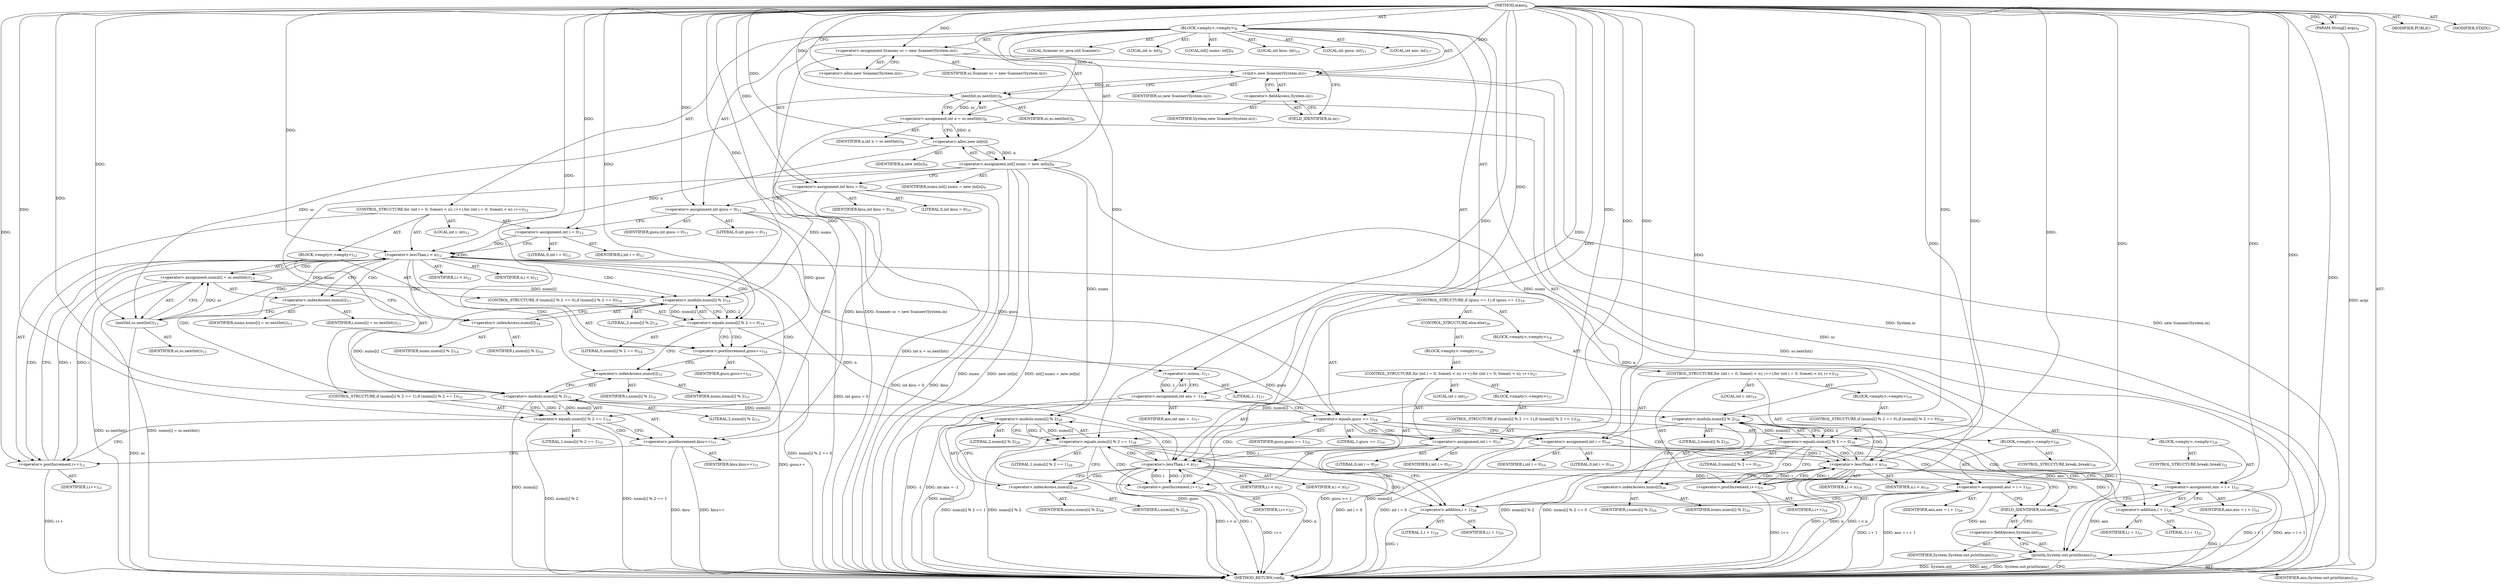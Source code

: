 digraph "main" {  
"19" [label = <(METHOD,main)<SUB>6</SUB>> ]
"20" [label = <(PARAM,String[] args)<SUB>6</SUB>> ]
"21" [label = <(BLOCK,&lt;empty&gt;,&lt;empty&gt;)<SUB>6</SUB>> ]
"4" [label = <(LOCAL,Scanner sc: java.util.Scanner)<SUB>7</SUB>> ]
"22" [label = <(&lt;operator&gt;.assignment,Scanner sc = new Scanner(System.in))<SUB>7</SUB>> ]
"23" [label = <(IDENTIFIER,sc,Scanner sc = new Scanner(System.in))<SUB>7</SUB>> ]
"24" [label = <(&lt;operator&gt;.alloc,new Scanner(System.in))<SUB>7</SUB>> ]
"25" [label = <(&lt;init&gt;,new Scanner(System.in))<SUB>7</SUB>> ]
"3" [label = <(IDENTIFIER,sc,new Scanner(System.in))<SUB>7</SUB>> ]
"26" [label = <(&lt;operator&gt;.fieldAccess,System.in)<SUB>7</SUB>> ]
"27" [label = <(IDENTIFIER,System,new Scanner(System.in))<SUB>7</SUB>> ]
"28" [label = <(FIELD_IDENTIFIER,in,in)<SUB>7</SUB>> ]
"29" [label = <(LOCAL,int n: int)<SUB>8</SUB>> ]
"30" [label = <(&lt;operator&gt;.assignment,int n = sc.nextInt())<SUB>8</SUB>> ]
"31" [label = <(IDENTIFIER,n,int n = sc.nextInt())<SUB>8</SUB>> ]
"32" [label = <(nextInt,sc.nextInt())<SUB>8</SUB>> ]
"33" [label = <(IDENTIFIER,sc,sc.nextInt())<SUB>8</SUB>> ]
"34" [label = <(LOCAL,int[] nums: int[])<SUB>9</SUB>> ]
"35" [label = <(&lt;operator&gt;.assignment,int[] nums = new int[n])<SUB>9</SUB>> ]
"36" [label = <(IDENTIFIER,nums,int[] nums = new int[n])<SUB>9</SUB>> ]
"37" [label = <(&lt;operator&gt;.alloc,new int[n])> ]
"38" [label = <(IDENTIFIER,n,new int[n])<SUB>9</SUB>> ]
"39" [label = <(LOCAL,int kisu: int)<SUB>10</SUB>> ]
"40" [label = <(&lt;operator&gt;.assignment,int kisu = 0)<SUB>10</SUB>> ]
"41" [label = <(IDENTIFIER,kisu,int kisu = 0)<SUB>10</SUB>> ]
"42" [label = <(LITERAL,0,int kisu = 0)<SUB>10</SUB>> ]
"43" [label = <(LOCAL,int gusu: int)<SUB>11</SUB>> ]
"44" [label = <(&lt;operator&gt;.assignment,int gusu = 0)<SUB>11</SUB>> ]
"45" [label = <(IDENTIFIER,gusu,int gusu = 0)<SUB>11</SUB>> ]
"46" [label = <(LITERAL,0,int gusu = 0)<SUB>11</SUB>> ]
"47" [label = <(CONTROL_STRUCTURE,for (int i = 0; Some(i &lt; n); i++),for (int i = 0; Some(i &lt; n); i++))<SUB>12</SUB>> ]
"48" [label = <(LOCAL,int i: int)<SUB>12</SUB>> ]
"49" [label = <(&lt;operator&gt;.assignment,int i = 0)<SUB>12</SUB>> ]
"50" [label = <(IDENTIFIER,i,int i = 0)<SUB>12</SUB>> ]
"51" [label = <(LITERAL,0,int i = 0)<SUB>12</SUB>> ]
"52" [label = <(&lt;operator&gt;.lessThan,i &lt; n)<SUB>12</SUB>> ]
"53" [label = <(IDENTIFIER,i,i &lt; n)<SUB>12</SUB>> ]
"54" [label = <(IDENTIFIER,n,i &lt; n)<SUB>12</SUB>> ]
"55" [label = <(&lt;operator&gt;.postIncrement,i++)<SUB>12</SUB>> ]
"56" [label = <(IDENTIFIER,i,i++)<SUB>12</SUB>> ]
"57" [label = <(BLOCK,&lt;empty&gt;,&lt;empty&gt;)<SUB>12</SUB>> ]
"58" [label = <(&lt;operator&gt;.assignment,nums[i] = sc.nextInt())<SUB>13</SUB>> ]
"59" [label = <(&lt;operator&gt;.indexAccess,nums[i])<SUB>13</SUB>> ]
"60" [label = <(IDENTIFIER,nums,nums[i] = sc.nextInt())<SUB>13</SUB>> ]
"61" [label = <(IDENTIFIER,i,nums[i] = sc.nextInt())<SUB>13</SUB>> ]
"62" [label = <(nextInt,sc.nextInt())<SUB>13</SUB>> ]
"63" [label = <(IDENTIFIER,sc,sc.nextInt())<SUB>13</SUB>> ]
"64" [label = <(CONTROL_STRUCTURE,if (nums[i] % 2 == 0),if (nums[i] % 2 == 0))<SUB>14</SUB>> ]
"65" [label = <(&lt;operator&gt;.equals,nums[i] % 2 == 0)<SUB>14</SUB>> ]
"66" [label = <(&lt;operator&gt;.modulo,nums[i] % 2)<SUB>14</SUB>> ]
"67" [label = <(&lt;operator&gt;.indexAccess,nums[i])<SUB>14</SUB>> ]
"68" [label = <(IDENTIFIER,nums,nums[i] % 2)<SUB>14</SUB>> ]
"69" [label = <(IDENTIFIER,i,nums[i] % 2)<SUB>14</SUB>> ]
"70" [label = <(LITERAL,2,nums[i] % 2)<SUB>14</SUB>> ]
"71" [label = <(LITERAL,0,nums[i] % 2 == 0)<SUB>14</SUB>> ]
"72" [label = <(&lt;operator&gt;.postIncrement,gusu++)<SUB>14</SUB>> ]
"73" [label = <(IDENTIFIER,gusu,gusu++)<SUB>14</SUB>> ]
"74" [label = <(CONTROL_STRUCTURE,if (nums[i] % 2 == 1),if (nums[i] % 2 == 1))<SUB>15</SUB>> ]
"75" [label = <(&lt;operator&gt;.equals,nums[i] % 2 == 1)<SUB>15</SUB>> ]
"76" [label = <(&lt;operator&gt;.modulo,nums[i] % 2)<SUB>15</SUB>> ]
"77" [label = <(&lt;operator&gt;.indexAccess,nums[i])<SUB>15</SUB>> ]
"78" [label = <(IDENTIFIER,nums,nums[i] % 2)<SUB>15</SUB>> ]
"79" [label = <(IDENTIFIER,i,nums[i] % 2)<SUB>15</SUB>> ]
"80" [label = <(LITERAL,2,nums[i] % 2)<SUB>15</SUB>> ]
"81" [label = <(LITERAL,1,nums[i] % 2 == 1)<SUB>15</SUB>> ]
"82" [label = <(&lt;operator&gt;.postIncrement,kisu++)<SUB>15</SUB>> ]
"83" [label = <(IDENTIFIER,kisu,kisu++)<SUB>15</SUB>> ]
"84" [label = <(LOCAL,int ans: int)<SUB>17</SUB>> ]
"85" [label = <(&lt;operator&gt;.assignment,int ans = -1)<SUB>17</SUB>> ]
"86" [label = <(IDENTIFIER,ans,int ans = -1)<SUB>17</SUB>> ]
"87" [label = <(&lt;operator&gt;.minus,-1)<SUB>17</SUB>> ]
"88" [label = <(LITERAL,1,-1)<SUB>17</SUB>> ]
"89" [label = <(CONTROL_STRUCTURE,if (gusu == 1),if (gusu == 1))<SUB>18</SUB>> ]
"90" [label = <(&lt;operator&gt;.equals,gusu == 1)<SUB>18</SUB>> ]
"91" [label = <(IDENTIFIER,gusu,gusu == 1)<SUB>18</SUB>> ]
"92" [label = <(LITERAL,1,gusu == 1)<SUB>18</SUB>> ]
"93" [label = <(BLOCK,&lt;empty&gt;,&lt;empty&gt;)<SUB>18</SUB>> ]
"94" [label = <(CONTROL_STRUCTURE,for (int i = 0; Some(i &lt; n); i++),for (int i = 0; Some(i &lt; n); i++))<SUB>19</SUB>> ]
"95" [label = <(LOCAL,int i: int)<SUB>19</SUB>> ]
"96" [label = <(&lt;operator&gt;.assignment,int i = 0)<SUB>19</SUB>> ]
"97" [label = <(IDENTIFIER,i,int i = 0)<SUB>19</SUB>> ]
"98" [label = <(LITERAL,0,int i = 0)<SUB>19</SUB>> ]
"99" [label = <(&lt;operator&gt;.lessThan,i &lt; n)<SUB>19</SUB>> ]
"100" [label = <(IDENTIFIER,i,i &lt; n)<SUB>19</SUB>> ]
"101" [label = <(IDENTIFIER,n,i &lt; n)<SUB>19</SUB>> ]
"102" [label = <(&lt;operator&gt;.postIncrement,i++)<SUB>19</SUB>> ]
"103" [label = <(IDENTIFIER,i,i++)<SUB>19</SUB>> ]
"104" [label = <(BLOCK,&lt;empty&gt;,&lt;empty&gt;)<SUB>19</SUB>> ]
"105" [label = <(CONTROL_STRUCTURE,if (nums[i] % 2 == 0),if (nums[i] % 2 == 0))<SUB>20</SUB>> ]
"106" [label = <(&lt;operator&gt;.equals,nums[i] % 2 == 0)<SUB>20</SUB>> ]
"107" [label = <(&lt;operator&gt;.modulo,nums[i] % 2)<SUB>20</SUB>> ]
"108" [label = <(&lt;operator&gt;.indexAccess,nums[i])<SUB>20</SUB>> ]
"109" [label = <(IDENTIFIER,nums,nums[i] % 2)<SUB>20</SUB>> ]
"110" [label = <(IDENTIFIER,i,nums[i] % 2)<SUB>20</SUB>> ]
"111" [label = <(LITERAL,2,nums[i] % 2)<SUB>20</SUB>> ]
"112" [label = <(LITERAL,0,nums[i] % 2 == 0)<SUB>20</SUB>> ]
"113" [label = <(BLOCK,&lt;empty&gt;,&lt;empty&gt;)<SUB>20</SUB>> ]
"114" [label = <(&lt;operator&gt;.assignment,ans = i + 1)<SUB>21</SUB>> ]
"115" [label = <(IDENTIFIER,ans,ans = i + 1)<SUB>21</SUB>> ]
"116" [label = <(&lt;operator&gt;.addition,i + 1)<SUB>21</SUB>> ]
"117" [label = <(IDENTIFIER,i,i + 1)<SUB>21</SUB>> ]
"118" [label = <(LITERAL,1,i + 1)<SUB>21</SUB>> ]
"119" [label = <(CONTROL_STRUCTURE,break;,break;)<SUB>22</SUB>> ]
"120" [label = <(CONTROL_STRUCTURE,else,else)<SUB>26</SUB>> ]
"121" [label = <(BLOCK,&lt;empty&gt;,&lt;empty&gt;)<SUB>26</SUB>> ]
"122" [label = <(CONTROL_STRUCTURE,for (int i = 0; Some(i &lt; n); i++),for (int i = 0; Some(i &lt; n); i++))<SUB>27</SUB>> ]
"123" [label = <(LOCAL,int i: int)<SUB>27</SUB>> ]
"124" [label = <(&lt;operator&gt;.assignment,int i = 0)<SUB>27</SUB>> ]
"125" [label = <(IDENTIFIER,i,int i = 0)<SUB>27</SUB>> ]
"126" [label = <(LITERAL,0,int i = 0)<SUB>27</SUB>> ]
"127" [label = <(&lt;operator&gt;.lessThan,i &lt; n)<SUB>27</SUB>> ]
"128" [label = <(IDENTIFIER,i,i &lt; n)<SUB>27</SUB>> ]
"129" [label = <(IDENTIFIER,n,i &lt; n)<SUB>27</SUB>> ]
"130" [label = <(&lt;operator&gt;.postIncrement,i++)<SUB>27</SUB>> ]
"131" [label = <(IDENTIFIER,i,i++)<SUB>27</SUB>> ]
"132" [label = <(BLOCK,&lt;empty&gt;,&lt;empty&gt;)<SUB>27</SUB>> ]
"133" [label = <(CONTROL_STRUCTURE,if (nums[i] % 2 == 1),if (nums[i] % 2 == 1))<SUB>28</SUB>> ]
"134" [label = <(&lt;operator&gt;.equals,nums[i] % 2 == 1)<SUB>28</SUB>> ]
"135" [label = <(&lt;operator&gt;.modulo,nums[i] % 2)<SUB>28</SUB>> ]
"136" [label = <(&lt;operator&gt;.indexAccess,nums[i])<SUB>28</SUB>> ]
"137" [label = <(IDENTIFIER,nums,nums[i] % 2)<SUB>28</SUB>> ]
"138" [label = <(IDENTIFIER,i,nums[i] % 2)<SUB>28</SUB>> ]
"139" [label = <(LITERAL,2,nums[i] % 2)<SUB>28</SUB>> ]
"140" [label = <(LITERAL,1,nums[i] % 2 == 1)<SUB>28</SUB>> ]
"141" [label = <(BLOCK,&lt;empty&gt;,&lt;empty&gt;)<SUB>28</SUB>> ]
"142" [label = <(&lt;operator&gt;.assignment,ans = i + 1)<SUB>29</SUB>> ]
"143" [label = <(IDENTIFIER,ans,ans = i + 1)<SUB>29</SUB>> ]
"144" [label = <(&lt;operator&gt;.addition,i + 1)<SUB>29</SUB>> ]
"145" [label = <(IDENTIFIER,i,i + 1)<SUB>29</SUB>> ]
"146" [label = <(LITERAL,1,i + 1)<SUB>29</SUB>> ]
"147" [label = <(CONTROL_STRUCTURE,break;,break;)<SUB>30</SUB>> ]
"148" [label = <(println,System.out.println(ans))<SUB>35</SUB>> ]
"149" [label = <(&lt;operator&gt;.fieldAccess,System.out)<SUB>35</SUB>> ]
"150" [label = <(IDENTIFIER,System,System.out.println(ans))<SUB>35</SUB>> ]
"151" [label = <(FIELD_IDENTIFIER,out,out)<SUB>35</SUB>> ]
"152" [label = <(IDENTIFIER,ans,System.out.println(ans))<SUB>35</SUB>> ]
"153" [label = <(MODIFIER,PUBLIC)> ]
"154" [label = <(MODIFIER,STATIC)> ]
"155" [label = <(METHOD_RETURN,void)<SUB>6</SUB>> ]
  "19" -> "20"  [ label = "AST: "] 
  "19" -> "21"  [ label = "AST: "] 
  "19" -> "153"  [ label = "AST: "] 
  "19" -> "154"  [ label = "AST: "] 
  "19" -> "155"  [ label = "AST: "] 
  "21" -> "4"  [ label = "AST: "] 
  "21" -> "22"  [ label = "AST: "] 
  "21" -> "25"  [ label = "AST: "] 
  "21" -> "29"  [ label = "AST: "] 
  "21" -> "30"  [ label = "AST: "] 
  "21" -> "34"  [ label = "AST: "] 
  "21" -> "35"  [ label = "AST: "] 
  "21" -> "39"  [ label = "AST: "] 
  "21" -> "40"  [ label = "AST: "] 
  "21" -> "43"  [ label = "AST: "] 
  "21" -> "44"  [ label = "AST: "] 
  "21" -> "47"  [ label = "AST: "] 
  "21" -> "84"  [ label = "AST: "] 
  "21" -> "85"  [ label = "AST: "] 
  "21" -> "89"  [ label = "AST: "] 
  "21" -> "148"  [ label = "AST: "] 
  "22" -> "23"  [ label = "AST: "] 
  "22" -> "24"  [ label = "AST: "] 
  "25" -> "3"  [ label = "AST: "] 
  "25" -> "26"  [ label = "AST: "] 
  "26" -> "27"  [ label = "AST: "] 
  "26" -> "28"  [ label = "AST: "] 
  "30" -> "31"  [ label = "AST: "] 
  "30" -> "32"  [ label = "AST: "] 
  "32" -> "33"  [ label = "AST: "] 
  "35" -> "36"  [ label = "AST: "] 
  "35" -> "37"  [ label = "AST: "] 
  "37" -> "38"  [ label = "AST: "] 
  "40" -> "41"  [ label = "AST: "] 
  "40" -> "42"  [ label = "AST: "] 
  "44" -> "45"  [ label = "AST: "] 
  "44" -> "46"  [ label = "AST: "] 
  "47" -> "48"  [ label = "AST: "] 
  "47" -> "49"  [ label = "AST: "] 
  "47" -> "52"  [ label = "AST: "] 
  "47" -> "55"  [ label = "AST: "] 
  "47" -> "57"  [ label = "AST: "] 
  "49" -> "50"  [ label = "AST: "] 
  "49" -> "51"  [ label = "AST: "] 
  "52" -> "53"  [ label = "AST: "] 
  "52" -> "54"  [ label = "AST: "] 
  "55" -> "56"  [ label = "AST: "] 
  "57" -> "58"  [ label = "AST: "] 
  "57" -> "64"  [ label = "AST: "] 
  "57" -> "74"  [ label = "AST: "] 
  "58" -> "59"  [ label = "AST: "] 
  "58" -> "62"  [ label = "AST: "] 
  "59" -> "60"  [ label = "AST: "] 
  "59" -> "61"  [ label = "AST: "] 
  "62" -> "63"  [ label = "AST: "] 
  "64" -> "65"  [ label = "AST: "] 
  "64" -> "72"  [ label = "AST: "] 
  "65" -> "66"  [ label = "AST: "] 
  "65" -> "71"  [ label = "AST: "] 
  "66" -> "67"  [ label = "AST: "] 
  "66" -> "70"  [ label = "AST: "] 
  "67" -> "68"  [ label = "AST: "] 
  "67" -> "69"  [ label = "AST: "] 
  "72" -> "73"  [ label = "AST: "] 
  "74" -> "75"  [ label = "AST: "] 
  "74" -> "82"  [ label = "AST: "] 
  "75" -> "76"  [ label = "AST: "] 
  "75" -> "81"  [ label = "AST: "] 
  "76" -> "77"  [ label = "AST: "] 
  "76" -> "80"  [ label = "AST: "] 
  "77" -> "78"  [ label = "AST: "] 
  "77" -> "79"  [ label = "AST: "] 
  "82" -> "83"  [ label = "AST: "] 
  "85" -> "86"  [ label = "AST: "] 
  "85" -> "87"  [ label = "AST: "] 
  "87" -> "88"  [ label = "AST: "] 
  "89" -> "90"  [ label = "AST: "] 
  "89" -> "93"  [ label = "AST: "] 
  "89" -> "120"  [ label = "AST: "] 
  "90" -> "91"  [ label = "AST: "] 
  "90" -> "92"  [ label = "AST: "] 
  "93" -> "94"  [ label = "AST: "] 
  "94" -> "95"  [ label = "AST: "] 
  "94" -> "96"  [ label = "AST: "] 
  "94" -> "99"  [ label = "AST: "] 
  "94" -> "102"  [ label = "AST: "] 
  "94" -> "104"  [ label = "AST: "] 
  "96" -> "97"  [ label = "AST: "] 
  "96" -> "98"  [ label = "AST: "] 
  "99" -> "100"  [ label = "AST: "] 
  "99" -> "101"  [ label = "AST: "] 
  "102" -> "103"  [ label = "AST: "] 
  "104" -> "105"  [ label = "AST: "] 
  "105" -> "106"  [ label = "AST: "] 
  "105" -> "113"  [ label = "AST: "] 
  "106" -> "107"  [ label = "AST: "] 
  "106" -> "112"  [ label = "AST: "] 
  "107" -> "108"  [ label = "AST: "] 
  "107" -> "111"  [ label = "AST: "] 
  "108" -> "109"  [ label = "AST: "] 
  "108" -> "110"  [ label = "AST: "] 
  "113" -> "114"  [ label = "AST: "] 
  "113" -> "119"  [ label = "AST: "] 
  "114" -> "115"  [ label = "AST: "] 
  "114" -> "116"  [ label = "AST: "] 
  "116" -> "117"  [ label = "AST: "] 
  "116" -> "118"  [ label = "AST: "] 
  "120" -> "121"  [ label = "AST: "] 
  "121" -> "122"  [ label = "AST: "] 
  "122" -> "123"  [ label = "AST: "] 
  "122" -> "124"  [ label = "AST: "] 
  "122" -> "127"  [ label = "AST: "] 
  "122" -> "130"  [ label = "AST: "] 
  "122" -> "132"  [ label = "AST: "] 
  "124" -> "125"  [ label = "AST: "] 
  "124" -> "126"  [ label = "AST: "] 
  "127" -> "128"  [ label = "AST: "] 
  "127" -> "129"  [ label = "AST: "] 
  "130" -> "131"  [ label = "AST: "] 
  "132" -> "133"  [ label = "AST: "] 
  "133" -> "134"  [ label = "AST: "] 
  "133" -> "141"  [ label = "AST: "] 
  "134" -> "135"  [ label = "AST: "] 
  "134" -> "140"  [ label = "AST: "] 
  "135" -> "136"  [ label = "AST: "] 
  "135" -> "139"  [ label = "AST: "] 
  "136" -> "137"  [ label = "AST: "] 
  "136" -> "138"  [ label = "AST: "] 
  "141" -> "142"  [ label = "AST: "] 
  "141" -> "147"  [ label = "AST: "] 
  "142" -> "143"  [ label = "AST: "] 
  "142" -> "144"  [ label = "AST: "] 
  "144" -> "145"  [ label = "AST: "] 
  "144" -> "146"  [ label = "AST: "] 
  "148" -> "149"  [ label = "AST: "] 
  "148" -> "152"  [ label = "AST: "] 
  "149" -> "150"  [ label = "AST: "] 
  "149" -> "151"  [ label = "AST: "] 
  "22" -> "28"  [ label = "CFG: "] 
  "25" -> "32"  [ label = "CFG: "] 
  "30" -> "37"  [ label = "CFG: "] 
  "35" -> "40"  [ label = "CFG: "] 
  "40" -> "44"  [ label = "CFG: "] 
  "44" -> "49"  [ label = "CFG: "] 
  "85" -> "90"  [ label = "CFG: "] 
  "148" -> "155"  [ label = "CFG: "] 
  "24" -> "22"  [ label = "CFG: "] 
  "26" -> "25"  [ label = "CFG: "] 
  "32" -> "30"  [ label = "CFG: "] 
  "37" -> "35"  [ label = "CFG: "] 
  "49" -> "52"  [ label = "CFG: "] 
  "52" -> "59"  [ label = "CFG: "] 
  "52" -> "87"  [ label = "CFG: "] 
  "55" -> "52"  [ label = "CFG: "] 
  "87" -> "85"  [ label = "CFG: "] 
  "90" -> "96"  [ label = "CFG: "] 
  "90" -> "124"  [ label = "CFG: "] 
  "149" -> "148"  [ label = "CFG: "] 
  "28" -> "26"  [ label = "CFG: "] 
  "58" -> "67"  [ label = "CFG: "] 
  "151" -> "149"  [ label = "CFG: "] 
  "59" -> "62"  [ label = "CFG: "] 
  "62" -> "58"  [ label = "CFG: "] 
  "65" -> "72"  [ label = "CFG: "] 
  "65" -> "77"  [ label = "CFG: "] 
  "72" -> "77"  [ label = "CFG: "] 
  "75" -> "82"  [ label = "CFG: "] 
  "75" -> "55"  [ label = "CFG: "] 
  "82" -> "55"  [ label = "CFG: "] 
  "96" -> "99"  [ label = "CFG: "] 
  "99" -> "108"  [ label = "CFG: "] 
  "99" -> "151"  [ label = "CFG: "] 
  "102" -> "99"  [ label = "CFG: "] 
  "66" -> "65"  [ label = "CFG: "] 
  "76" -> "75"  [ label = "CFG: "] 
  "124" -> "127"  [ label = "CFG: "] 
  "127" -> "136"  [ label = "CFG: "] 
  "127" -> "151"  [ label = "CFG: "] 
  "130" -> "127"  [ label = "CFG: "] 
  "67" -> "66"  [ label = "CFG: "] 
  "77" -> "76"  [ label = "CFG: "] 
  "106" -> "116"  [ label = "CFG: "] 
  "106" -> "102"  [ label = "CFG: "] 
  "107" -> "106"  [ label = "CFG: "] 
  "114" -> "151"  [ label = "CFG: "] 
  "134" -> "144"  [ label = "CFG: "] 
  "134" -> "130"  [ label = "CFG: "] 
  "108" -> "107"  [ label = "CFG: "] 
  "116" -> "114"  [ label = "CFG: "] 
  "135" -> "134"  [ label = "CFG: "] 
  "142" -> "151"  [ label = "CFG: "] 
  "136" -> "135"  [ label = "CFG: "] 
  "144" -> "142"  [ label = "CFG: "] 
  "19" -> "24"  [ label = "CFG: "] 
  "20" -> "155"  [ label = "DDG: args"] 
  "22" -> "155"  [ label = "DDG: Scanner sc = new Scanner(System.in)"] 
  "25" -> "155"  [ label = "DDG: System.in"] 
  "25" -> "155"  [ label = "DDG: new Scanner(System.in)"] 
  "32" -> "155"  [ label = "DDG: sc"] 
  "30" -> "155"  [ label = "DDG: sc.nextInt()"] 
  "30" -> "155"  [ label = "DDG: int n = sc.nextInt()"] 
  "35" -> "155"  [ label = "DDG: nums"] 
  "35" -> "155"  [ label = "DDG: new int[n]"] 
  "35" -> "155"  [ label = "DDG: int[] nums = new int[n]"] 
  "40" -> "155"  [ label = "DDG: kisu"] 
  "40" -> "155"  [ label = "DDG: int kisu = 0"] 
  "44" -> "155"  [ label = "DDG: int gusu = 0"] 
  "85" -> "155"  [ label = "DDG: -1"] 
  "85" -> "155"  [ label = "DDG: int ans = -1"] 
  "90" -> "155"  [ label = "DDG: gusu"] 
  "90" -> "155"  [ label = "DDG: gusu == 1"] 
  "124" -> "155"  [ label = "DDG: int i = 0"] 
  "127" -> "155"  [ label = "DDG: i"] 
  "127" -> "155"  [ label = "DDG: n"] 
  "127" -> "155"  [ label = "DDG: i &lt; n"] 
  "135" -> "155"  [ label = "DDG: nums[i]"] 
  "134" -> "155"  [ label = "DDG: nums[i] % 2"] 
  "134" -> "155"  [ label = "DDG: nums[i] % 2 == 1"] 
  "130" -> "155"  [ label = "DDG: i++"] 
  "144" -> "155"  [ label = "DDG: i"] 
  "142" -> "155"  [ label = "DDG: i + 1"] 
  "142" -> "155"  [ label = "DDG: ans = i + 1"] 
  "96" -> "155"  [ label = "DDG: int i = 0"] 
  "99" -> "155"  [ label = "DDG: i"] 
  "99" -> "155"  [ label = "DDG: n"] 
  "99" -> "155"  [ label = "DDG: i &lt; n"] 
  "107" -> "155"  [ label = "DDG: nums[i]"] 
  "106" -> "155"  [ label = "DDG: nums[i] % 2"] 
  "106" -> "155"  [ label = "DDG: nums[i] % 2 == 0"] 
  "102" -> "155"  [ label = "DDG: i++"] 
  "116" -> "155"  [ label = "DDG: i"] 
  "114" -> "155"  [ label = "DDG: i + 1"] 
  "114" -> "155"  [ label = "DDG: ans = i + 1"] 
  "148" -> "155"  [ label = "DDG: System.out"] 
  "148" -> "155"  [ label = "DDG: ans"] 
  "148" -> "155"  [ label = "DDG: System.out.println(ans)"] 
  "62" -> "155"  [ label = "DDG: sc"] 
  "58" -> "155"  [ label = "DDG: sc.nextInt()"] 
  "58" -> "155"  [ label = "DDG: nums[i] = sc.nextInt()"] 
  "65" -> "155"  [ label = "DDG: nums[i] % 2 == 0"] 
  "72" -> "155"  [ label = "DDG: gusu++"] 
  "76" -> "155"  [ label = "DDG: nums[i]"] 
  "75" -> "155"  [ label = "DDG: nums[i] % 2"] 
  "75" -> "155"  [ label = "DDG: nums[i] % 2 == 1"] 
  "82" -> "155"  [ label = "DDG: kisu"] 
  "82" -> "155"  [ label = "DDG: kisu++"] 
  "55" -> "155"  [ label = "DDG: i++"] 
  "19" -> "20"  [ label = "DDG: "] 
  "19" -> "22"  [ label = "DDG: "] 
  "32" -> "30"  [ label = "DDG: sc"] 
  "37" -> "35"  [ label = "DDG: n"] 
  "19" -> "40"  [ label = "DDG: "] 
  "19" -> "44"  [ label = "DDG: "] 
  "87" -> "85"  [ label = "DDG: 1"] 
  "22" -> "25"  [ label = "DDG: sc"] 
  "19" -> "25"  [ label = "DDG: "] 
  "19" -> "49"  [ label = "DDG: "] 
  "85" -> "148"  [ label = "DDG: ans"] 
  "142" -> "148"  [ label = "DDG: ans"] 
  "114" -> "148"  [ label = "DDG: ans"] 
  "19" -> "148"  [ label = "DDG: "] 
  "25" -> "32"  [ label = "DDG: sc"] 
  "19" -> "32"  [ label = "DDG: "] 
  "30" -> "37"  [ label = "DDG: n"] 
  "19" -> "37"  [ label = "DDG: "] 
  "49" -> "52"  [ label = "DDG: i"] 
  "55" -> "52"  [ label = "DDG: i"] 
  "19" -> "52"  [ label = "DDG: "] 
  "37" -> "52"  [ label = "DDG: n"] 
  "52" -> "55"  [ label = "DDG: i"] 
  "19" -> "55"  [ label = "DDG: "] 
  "62" -> "58"  [ label = "DDG: sc"] 
  "19" -> "87"  [ label = "DDG: "] 
  "44" -> "90"  [ label = "DDG: gusu"] 
  "72" -> "90"  [ label = "DDG: gusu"] 
  "19" -> "90"  [ label = "DDG: "] 
  "19" -> "96"  [ label = "DDG: "] 
  "32" -> "62"  [ label = "DDG: sc"] 
  "19" -> "62"  [ label = "DDG: "] 
  "66" -> "65"  [ label = "DDG: nums[i]"] 
  "66" -> "65"  [ label = "DDG: 2"] 
  "19" -> "65"  [ label = "DDG: "] 
  "44" -> "72"  [ label = "DDG: gusu"] 
  "19" -> "72"  [ label = "DDG: "] 
  "76" -> "75"  [ label = "DDG: nums[i]"] 
  "76" -> "75"  [ label = "DDG: 2"] 
  "19" -> "75"  [ label = "DDG: "] 
  "40" -> "82"  [ label = "DDG: kisu"] 
  "19" -> "82"  [ label = "DDG: "] 
  "96" -> "99"  [ label = "DDG: i"] 
  "102" -> "99"  [ label = "DDG: i"] 
  "19" -> "99"  [ label = "DDG: "] 
  "52" -> "99"  [ label = "DDG: n"] 
  "99" -> "102"  [ label = "DDG: i"] 
  "19" -> "102"  [ label = "DDG: "] 
  "19" -> "124"  [ label = "DDG: "] 
  "35" -> "66"  [ label = "DDG: nums"] 
  "58" -> "66"  [ label = "DDG: nums[i]"] 
  "19" -> "66"  [ label = "DDG: "] 
  "35" -> "76"  [ label = "DDG: nums"] 
  "66" -> "76"  [ label = "DDG: nums[i]"] 
  "19" -> "76"  [ label = "DDG: "] 
  "124" -> "127"  [ label = "DDG: i"] 
  "130" -> "127"  [ label = "DDG: i"] 
  "19" -> "127"  [ label = "DDG: "] 
  "52" -> "127"  [ label = "DDG: n"] 
  "127" -> "130"  [ label = "DDG: i"] 
  "19" -> "130"  [ label = "DDG: "] 
  "107" -> "106"  [ label = "DDG: nums[i]"] 
  "107" -> "106"  [ label = "DDG: 2"] 
  "19" -> "106"  [ label = "DDG: "] 
  "99" -> "114"  [ label = "DDG: i"] 
  "19" -> "114"  [ label = "DDG: "] 
  "35" -> "107"  [ label = "DDG: nums"] 
  "76" -> "107"  [ label = "DDG: nums[i]"] 
  "19" -> "107"  [ label = "DDG: "] 
  "135" -> "134"  [ label = "DDG: nums[i]"] 
  "135" -> "134"  [ label = "DDG: 2"] 
  "19" -> "134"  [ label = "DDG: "] 
  "127" -> "142"  [ label = "DDG: i"] 
  "19" -> "142"  [ label = "DDG: "] 
  "99" -> "116"  [ label = "DDG: i"] 
  "19" -> "116"  [ label = "DDG: "] 
  "35" -> "135"  [ label = "DDG: nums"] 
  "76" -> "135"  [ label = "DDG: nums[i]"] 
  "19" -> "135"  [ label = "DDG: "] 
  "127" -> "144"  [ label = "DDG: i"] 
  "19" -> "144"  [ label = "DDG: "] 
  "52" -> "77"  [ label = "CDG: "] 
  "52" -> "66"  [ label = "CDG: "] 
  "52" -> "75"  [ label = "CDG: "] 
  "52" -> "52"  [ label = "CDG: "] 
  "52" -> "67"  [ label = "CDG: "] 
  "52" -> "76"  [ label = "CDG: "] 
  "52" -> "65"  [ label = "CDG: "] 
  "52" -> "59"  [ label = "CDG: "] 
  "52" -> "58"  [ label = "CDG: "] 
  "52" -> "55"  [ label = "CDG: "] 
  "52" -> "62"  [ label = "CDG: "] 
  "90" -> "96"  [ label = "CDG: "] 
  "90" -> "99"  [ label = "CDG: "] 
  "90" -> "127"  [ label = "CDG: "] 
  "90" -> "124"  [ label = "CDG: "] 
  "65" -> "72"  [ label = "CDG: "] 
  "75" -> "82"  [ label = "CDG: "] 
  "99" -> "107"  [ label = "CDG: "] 
  "99" -> "106"  [ label = "CDG: "] 
  "99" -> "108"  [ label = "CDG: "] 
  "127" -> "136"  [ label = "CDG: "] 
  "127" -> "134"  [ label = "CDG: "] 
  "127" -> "135"  [ label = "CDG: "] 
  "106" -> "116"  [ label = "CDG: "] 
  "106" -> "99"  [ label = "CDG: "] 
  "106" -> "102"  [ label = "CDG: "] 
  "106" -> "114"  [ label = "CDG: "] 
  "134" -> "142"  [ label = "CDG: "] 
  "134" -> "144"  [ label = "CDG: "] 
  "134" -> "130"  [ label = "CDG: "] 
  "134" -> "127"  [ label = "CDG: "] 
}
